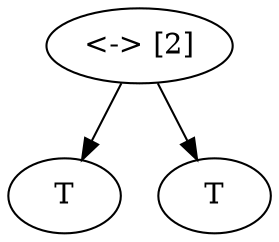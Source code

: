 digraph G {
_ [label="<-> [2]"]
_ -> _l [label=""]
_ -> _r [label=""]
_l [label="T"]
_r [label="T"]
}
